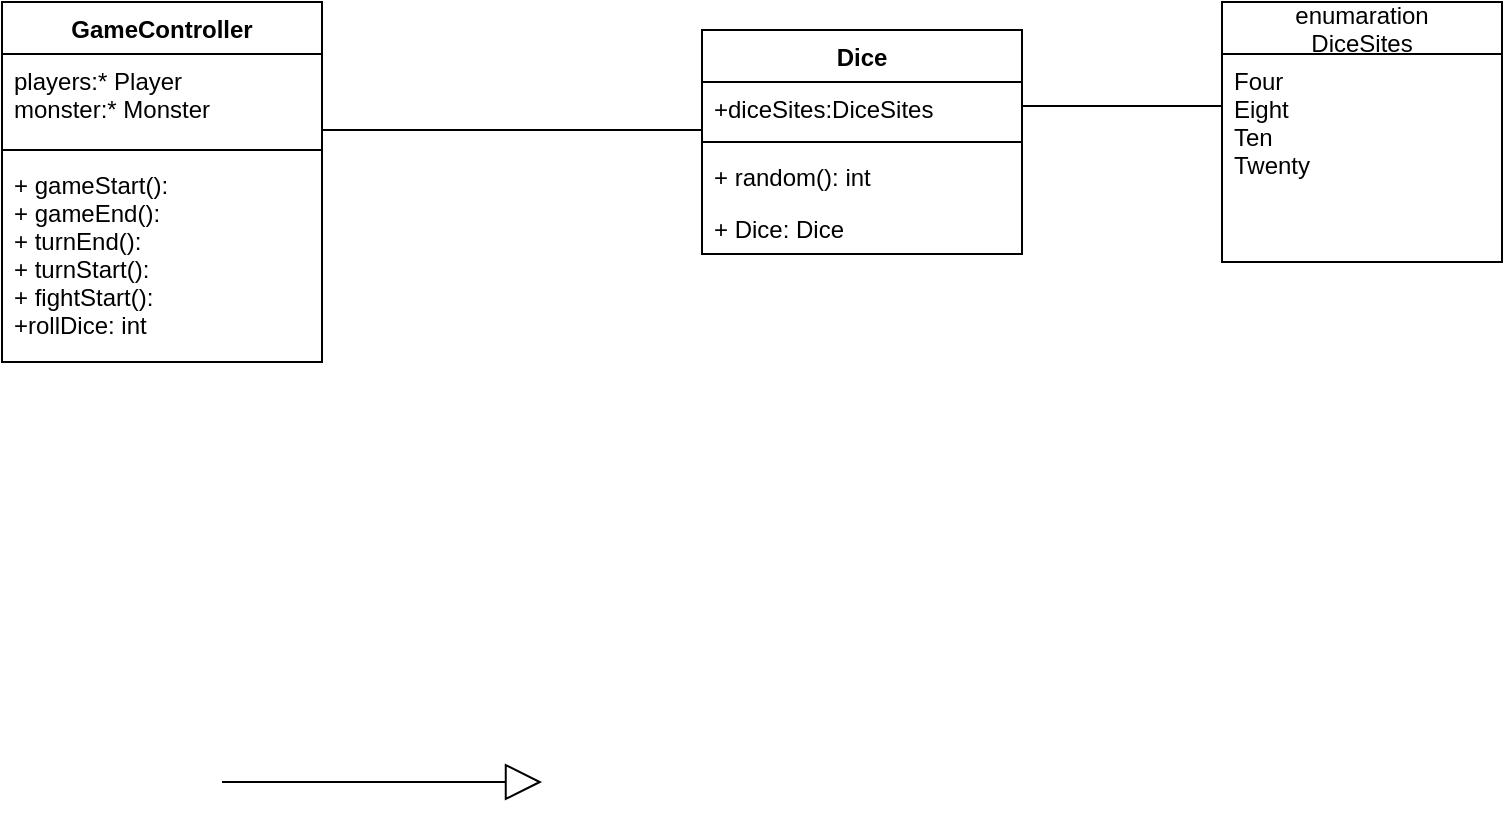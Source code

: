 <mxfile version="20.2.3" type="device"><diagram id="C5RBs43oDa-KdzZeNtuy" name="Page-1"><mxGraphModel dx="1102" dy="835" grid="1" gridSize="10" guides="1" tooltips="1" connect="1" arrows="1" fold="1" page="1" pageScale="1" pageWidth="827" pageHeight="1169" math="0" shadow="0"><root><mxCell id="WIyWlLk6GJQsqaUBKTNV-0"/><mxCell id="WIyWlLk6GJQsqaUBKTNV-1" parent="WIyWlLk6GJQsqaUBKTNV-0"/><mxCell id="GlqMIYfvDyr_XiK2JteZ-1" value="GameController&#10;" style="swimlane;fontStyle=1;align=center;verticalAlign=top;childLayout=stackLayout;horizontal=1;startSize=26;horizontalStack=0;resizeParent=1;resizeParentMax=0;resizeLast=0;collapsible=1;marginBottom=0;" parent="WIyWlLk6GJQsqaUBKTNV-1" vertex="1"><mxGeometry x="70" y="140" width="160" height="180" as="geometry"/></mxCell><mxCell id="GlqMIYfvDyr_XiK2JteZ-2" value="players:* Player&#10;monster:* Monster" style="text;strokeColor=none;fillColor=none;align=left;verticalAlign=top;spacingLeft=4;spacingRight=4;overflow=hidden;rotatable=0;points=[[0,0.5],[1,0.5]];portConstraint=eastwest;" parent="GlqMIYfvDyr_XiK2JteZ-1" vertex="1"><mxGeometry y="26" width="160" height="44" as="geometry"/></mxCell><mxCell id="GlqMIYfvDyr_XiK2JteZ-3" value="" style="line;strokeWidth=1;fillColor=none;align=left;verticalAlign=middle;spacingTop=-1;spacingLeft=3;spacingRight=3;rotatable=0;labelPosition=right;points=[];portConstraint=eastwest;" parent="GlqMIYfvDyr_XiK2JteZ-1" vertex="1"><mxGeometry y="70" width="160" height="8" as="geometry"/></mxCell><mxCell id="GlqMIYfvDyr_XiK2JteZ-4" value="+ gameStart():&#10;+ gameEnd():&#10;+ turnEnd():&#10;+ turnStart():&#10;+ fightStart():&#10;+rollDice: int" style="text;strokeColor=none;fillColor=none;align=left;verticalAlign=top;spacingLeft=4;spacingRight=4;overflow=hidden;rotatable=0;points=[[0,0.5],[1,0.5]];portConstraint=eastwest;" parent="GlqMIYfvDyr_XiK2JteZ-1" vertex="1"><mxGeometry y="78" width="160" height="102" as="geometry"/></mxCell><mxCell id="JDHqdGBeKjgJvMs21vrY-0" value="Dice" style="swimlane;fontStyle=1;align=center;verticalAlign=top;childLayout=stackLayout;horizontal=1;startSize=26;horizontalStack=0;resizeParent=1;resizeParentMax=0;resizeLast=0;collapsible=1;marginBottom=0;" vertex="1" parent="WIyWlLk6GJQsqaUBKTNV-1"><mxGeometry x="420" y="154" width="160" height="112" as="geometry"/></mxCell><mxCell id="JDHqdGBeKjgJvMs21vrY-23" value="+diceSites:DiceSites" style="text;strokeColor=none;fillColor=none;align=left;verticalAlign=top;spacingLeft=4;spacingRight=4;overflow=hidden;rotatable=0;points=[[0,0.5],[1,0.5]];portConstraint=eastwest;" vertex="1" parent="JDHqdGBeKjgJvMs21vrY-0"><mxGeometry y="26" width="160" height="26" as="geometry"/></mxCell><mxCell id="JDHqdGBeKjgJvMs21vrY-2" value="" style="line;strokeWidth=1;fillColor=none;align=left;verticalAlign=middle;spacingTop=-1;spacingLeft=3;spacingRight=3;rotatable=0;labelPosition=right;points=[];portConstraint=eastwest;" vertex="1" parent="JDHqdGBeKjgJvMs21vrY-0"><mxGeometry y="52" width="160" height="8" as="geometry"/></mxCell><mxCell id="JDHqdGBeKjgJvMs21vrY-4" value="+ random(): int" style="text;strokeColor=none;fillColor=none;align=left;verticalAlign=top;spacingLeft=4;spacingRight=4;overflow=hidden;rotatable=0;points=[[0,0.5],[1,0.5]];portConstraint=eastwest;" vertex="1" parent="JDHqdGBeKjgJvMs21vrY-0"><mxGeometry y="60" width="160" height="26" as="geometry"/></mxCell><mxCell id="JDHqdGBeKjgJvMs21vrY-31" value="+ Dice: Dice" style="text;strokeColor=none;fillColor=none;align=left;verticalAlign=top;spacingLeft=4;spacingRight=4;overflow=hidden;rotatable=0;points=[[0,0.5],[1,0.5]];portConstraint=eastwest;" vertex="1" parent="JDHqdGBeKjgJvMs21vrY-0"><mxGeometry y="86" width="160" height="26" as="geometry"/></mxCell><mxCell id="JDHqdGBeKjgJvMs21vrY-5" value="" style="line;strokeWidth=1;fillColor=none;align=left;verticalAlign=middle;spacingTop=-1;spacingLeft=3;spacingRight=3;rotatable=0;labelPosition=right;points=[];portConstraint=eastwest;" vertex="1" parent="WIyWlLk6GJQsqaUBKTNV-1"><mxGeometry x="230" y="200" width="190" height="8" as="geometry"/></mxCell><mxCell id="JDHqdGBeKjgJvMs21vrY-6" value="" style="endArrow=block;endSize=16;endFill=0;html=1;rounded=0;" edge="1" parent="WIyWlLk6GJQsqaUBKTNV-1"><mxGeometry width="160" relative="1" as="geometry"><mxPoint x="180" y="530" as="sourcePoint"/><mxPoint x="340" y="530" as="targetPoint"/></mxGeometry></mxCell><mxCell id="JDHqdGBeKjgJvMs21vrY-24" value="enumaration&#10;DiceSites" style="swimlane;fontStyle=0;childLayout=stackLayout;horizontal=1;startSize=26;fillColor=none;horizontalStack=0;resizeParent=1;resizeParentMax=0;resizeLast=0;collapsible=1;marginBottom=0;" vertex="1" parent="WIyWlLk6GJQsqaUBKTNV-1"><mxGeometry x="680" y="140" width="140" height="130" as="geometry"/></mxCell><mxCell id="JDHqdGBeKjgJvMs21vrY-25" value="Four&#10;Eight&#10;Ten&#10;Twenty" style="text;strokeColor=none;fillColor=none;align=left;verticalAlign=top;spacingLeft=4;spacingRight=4;overflow=hidden;rotatable=0;points=[[0,0.5],[1,0.5]];portConstraint=eastwest;" vertex="1" parent="JDHqdGBeKjgJvMs21vrY-24"><mxGeometry y="26" width="140" height="104" as="geometry"/></mxCell><mxCell id="JDHqdGBeKjgJvMs21vrY-29" value="" style="line;strokeWidth=1;fillColor=none;align=left;verticalAlign=middle;spacingTop=-1;spacingLeft=3;spacingRight=3;rotatable=0;labelPosition=right;points=[];portConstraint=eastwest;" vertex="1" parent="WIyWlLk6GJQsqaUBKTNV-1"><mxGeometry x="580" y="188" width="100" height="8" as="geometry"/></mxCell></root></mxGraphModel></diagram></mxfile>